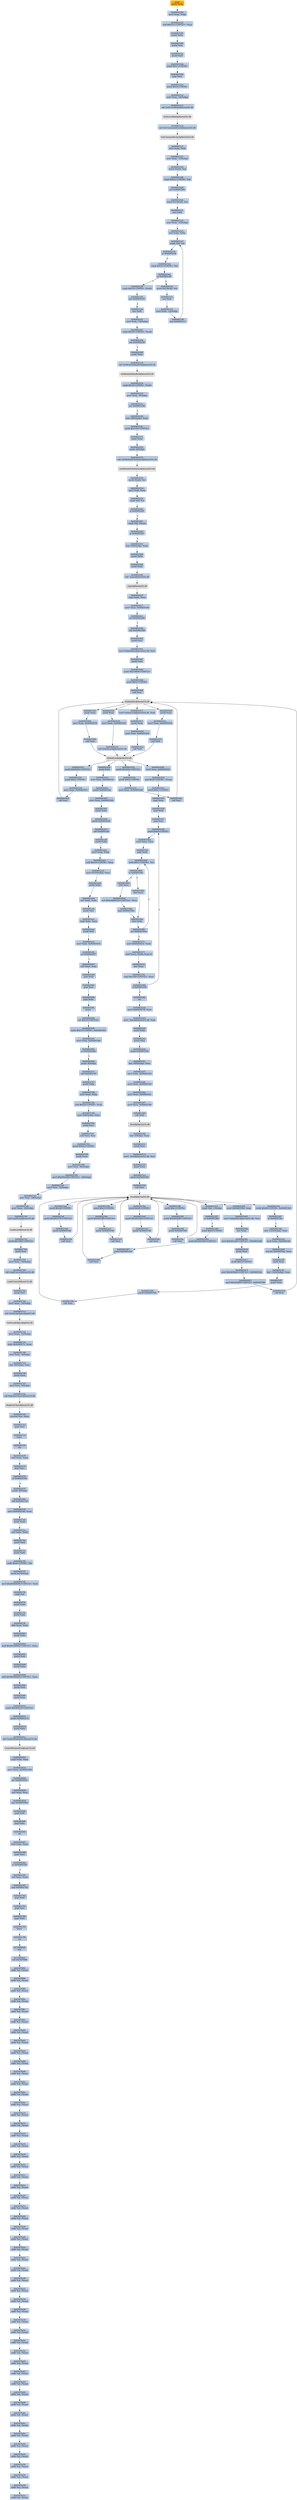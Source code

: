 digraph G {
node[shape=rectangle,style=filled,fillcolor=lightsteelblue,color=lightsteelblue]
bgcolor="transparent"
a0x004021afpushl_ebp[label="start\npushl %ebp",fillcolor="orange",color="lightgrey"];
a0x004021b0movl_esp_ebp[label="0x004021b0\nmovl %esp, %ebp"];
a0x004021b2subl_0x52cUINT32_esp[label="0x004021b2\nsubl $0x52c<UINT32>, %esp"];
a0x004021b8pushl_ebx[label="0x004021b8\npushl %ebx"];
a0x004021b9pushl_esi[label="0x004021b9\npushl %esi"];
a0x004021bapushl_edi[label="0x004021ba\npushl %edi"];
a0x004021bbpushl_0x1UINT8[label="0x004021bb\npushl $0x1<UINT8>"];
a0x004021bdpopl_esi[label="0x004021bd\npopl %esi"];
a0x004021bepushl_0x4UINT8[label="0x004021be\npushl $0x4<UINT8>"];
a0x004021c0movl_esi__24ebp_[label="0x004021c0\nmovl %esi, -24(%ebp)"];
a0x004021c3call_SetErrorMode_kernel32_dll[label="0x004021c3\ncall SetErrorMode@kernel32.dll"];
SetErrorMode_kernel32_dll[label="SetErrorMode@kernel32.dll",fillcolor="lightgrey",color="lightgrey"];
a0x004021c9call_GetCommandLineA_kernel32_dll[label="0x004021c9\ncall GetCommandLineA@kernel32.dll"];
GetCommandLineA_kernel32_dll[label="GetCommandLineA@kernel32.dll",fillcolor="lightgrey",color="lightgrey"];
a0x004021cfmovl_eax_edi[label="0x004021cf\nmovl %eax, %edi"];
a0x004021d1movl_edi__12ebp_[label="0x004021d1\nmovl %edi, -12(%ebp)"];
a0x004021d4movb_edi__al[label="0x004021d4\nmovb (%edi), %al"];
a0x004021d6cmpb_0x22UINT8_al[label="0x004021d6\ncmpb $0x22<UINT8>, %al"];
a0x004021d8jne_0x0040226e[label="0x004021d8\njne 0x0040226e"];
a0x004021demovb_0x1edi__al[label="0x004021de\nmovb 0x1(%edi), %al"];
a0x004021e1incl_edi[label="0x004021e1\nincl %edi"];
a0x004021e2movl_edi__12ebp_[label="0x004021e2\nmovl %edi, -12(%ebp)"];
a0x004021e5xorl_ebx_ebx[label="0x004021e5\nxorl %ebx, %ebx"];
a0x004021e7cmpb_bl_al[label="0x004021e7\ncmpb %bl, %al"];
a0x004021e9je_0x004021f8[label="0x004021e9\nje 0x004021f8"];
a0x004021ebcmpb_0x22UINT8_al[label="0x004021eb\ncmpb $0x22<UINT8>, %al"];
a0x004021edje_0x004021f8[label="0x004021ed\nje 0x004021f8"];
a0x004021efmovb_0x1edi__al[label="0x004021ef\nmovb 0x1(%edi), %al"];
a0x004021f2incl_edi[label="0x004021f2\nincl %edi"];
a0x004021f3movl_edi__12ebp_[label="0x004021f3\nmovl %edi, -12(%ebp)"];
a0x004021f6jmp_0x004021e7[label="0x004021f6\njmp 0x004021e7"];
a0x004021f8cmpb_0x22UINT8_edi_[label="0x004021f8\ncmpb $0x22<UINT8>, (%edi)"];
a0x004021fbjne_0x00402201[label="0x004021fb\njne 0x00402201"];
a0x004021fdincl_edi[label="0x004021fd\nincl %edi"];
a0x004021femovl_edi__12ebp_[label="0x004021fe\nmovl %edi, -12(%ebp)"];
a0x00402201cmpb_0x20UINT8_edi_[label="0x00402201\ncmpb $0x20<UINT8>, (%edi)"];
a0x00402204jne_0x0040220f[label="0x00402204\njne 0x0040220f"];
a0x0040220fpushl_ebx[label="0x0040220f\npushl %ebx"];
a0x00402210call_GetModuleHandleA_kernel32_dll[label="0x00402210\ncall GetModuleHandleA@kernel32.dll"];
GetModuleHandleA_kernel32_dll[label="GetModuleHandleA@kernel32.dll",fillcolor="lightgrey",color="lightgrey"];
a0x00402216cmpb_0x2fUINT8_edi_[label="0x00402216\ncmpb $0x2f<UINT8>, (%edi)"];
a0x00402219movl_eax__8ebp_[label="0x00402219\nmovl %eax, -8(%ebp)"];
a0x0040221cjne_0x00402246[label="0x0040221c\njne 0x00402246"];
a0x00402246leal__940ebp__eax[label="0x00402246\nleal -940(%ebp), %eax"];
a0x0040224cpushl_0x100UINT32[label="0x0040224c\npushl $0x100<UINT32>"];
a0x00402251pushl_eax[label="0x00402251\npushl %eax"];
a0x00402252pushl__8ebp_[label="0x00402252\npushl -8(%ebp)"];
a0x00402255call_GetModuleFileNameA_kernel32_dll[label="0x00402255\ncall GetModuleFileNameA@kernel32.dll"];
GetModuleFileNameA_kernel32_dll[label="GetModuleFileNameA@kernel32.dll",fillcolor="lightgrey",color="lightgrey"];
a0x0040225bmovb_edi__cl[label="0x0040225b\nmovb (%edi), %cl"];
a0x0040225dmovl_edi_eax[label="0x0040225d\nmovl %edi, %eax"];
a0x0040225fcmpb_bl_cl[label="0x0040225f\ncmpb %bl, %cl"];
a0x00402261je_0x00402281[label="0x00402261\nje 0x00402281"];
a0x00402281cmpb_bl_eax_[label="0x00402281\ncmpb %bl, (%eax)"];
a0x00402283je_0x004022b7[label="0x00402283\nje 0x004022b7"];
a0x004022b7leal__940ebp__eax[label="0x004022b7\nleal -940(%ebp), %eax"];
a0x004022bdpushl_ebx[label="0x004022bd\npushl %ebx"];
a0x004022bepushl_eax[label="0x004022be\npushl %eax"];
a0x004022bfcall__lopen_kernel32_dll[label="0x004022bf\ncall _lopen@kernel32.dll"];
a_lopen_kernel32_dll[label="_lopen@kernel32.dll",fillcolor="lightgrey",color="lightgrey"];
a0x004022c5cmpl_ebx_eax[label="0x004022c5\ncmpl %ebx, %eax"];
a0x004022c7movl_eax_0x00405340[label="0x004022c7\nmovl %eax, 0x00405340"];
a0x004022ccjnl_0x004022d9[label="0x004022cc\njnl 0x004022d9"];
a0x004022d9call_0x00401000[label="0x004022d9\ncall 0x00401000"];
a0x00401000pushl_esi[label="0x00401000\npushl %esi"];
a0x00401001movl_GlobalAlloc_kernel32_dll_esi[label="0x00401001\nmovl GlobalAlloc@kernel32.dll, %esi"];
a0x00401007pushl_edi[label="0x00401007\npushl %edi"];
a0x00401008pushl_0x10000UINT32[label="0x00401008\npushl $0x10000<UINT32>"];
a0x0040100dpushl_0x2UINT8[label="0x0040100d\npushl $0x2<UINT8>"];
a0x0040100fcall_esi[label="0x0040100f\ncall %esi"];
GlobalAlloc_kernel32_dll[label="GlobalAlloc@kernel32.dll",fillcolor="lightgrey",color="lightgrey"];
a0x00401011movl_GlobalLock_kernel32_dll_edi[label="0x00401011\nmovl GlobalLock@kernel32.dll, %edi"];
a0x00401017pushl_eax[label="0x00401017\npushl %eax"];
a0x00401018movl_eax_0x00405420[label="0x00401018\nmovl %eax, 0x00405420"];
a0x0040101dcall_edi[label="0x0040101d\ncall %edi"];
GlobalLock_kernel32_dll[label="GlobalLock@kernel32.dll",fillcolor="lightgrey",color="lightgrey"];
a0x0040101fpushl_0x8040UINT32[label="0x0040101f\npushl $0x8040<UINT32>"];
a0x00401024pushl_0x2UINT8[label="0x00401024\npushl $0x2<UINT8>"];
a0x00401026movl_eax_0x0040541c[label="0x00401026\nmovl %eax, 0x0040541c"];
a0x0040102bcall_esi[label="0x0040102b\ncall %esi"];
a0x0040102dpushl_eax[label="0x0040102d\npushl %eax"];
a0x0040102emovl_eax_0x00405458[label="0x0040102e\nmovl %eax, 0x00405458"];
a0x00401033call_edi[label="0x00401033\ncall %edi"];
a0x00401035pushl_0x400UINT32[label="0x00401035\npushl $0x400<UINT32>"];
a0x0040103apushl_0x2UINT8[label="0x0040103a\npushl $0x2<UINT8>"];
a0x0040103cmovl_eax_0x00405448[label="0x0040103c\nmovl %eax, 0x00405448"];
a0x00401041call_esi[label="0x00401041\ncall %esi"];
a0x00401043pushl_eax[label="0x00401043\npushl %eax"];
a0x00401044movl_eax_0x00405438[label="0x00401044\nmovl %eax, 0x00405438"];
a0x00401049call_edi[label="0x00401049\ncall %edi"];
a0x0040104bmovl_eax_0x00405424[label="0x0040104b\nmovl %eax, 0x00405424"];
a0x00401050andl_0x0UINT8_eax_[label="0x00401050\nandl $0x0<UINT8>, (%eax)"];
a0x00401053pushl_0x1UINT8[label="0x00401053\npushl $0x1<UINT8>"];
a0x00401055popl_eax[label="0x00401055\npopl %eax"];
a0x00401056popl_edi[label="0x00401056\npopl %edi"];
a0x00401057popl_esi[label="0x00401057\npopl %esi"];
a0x00401058pushl_0x8UINT8[label="0x00401058\npushl $0x8<UINT8>"];
a0x0040105amovl_eax_ecx[label="0x0040105a\nmovl %eax, %ecx"];
a0x0040105cpopl_edx[label="0x0040105c\npopl %edx"];
a0x0040105dtestb_0x1UINT8_cl[label="0x0040105d\ntestb $0x1<UINT8>, %cl"];
a0x00401060je_0x0040106c[label="0x00401060\nje 0x0040106c"];
a0x00401062shrl_ecx[label="0x00401062\nshrl %ecx"];
a0x00401064xorl_0xedb88320UINT32_ecx[label="0x00401064\nxorl $0xedb88320<UINT32>, %ecx"];
a0x0040106ajmp_0x0040106e[label="0x0040106a\njmp 0x0040106e"];
a0x0040106edecl_edx[label="0x0040106e\ndecl %edx"];
a0x0040106fjne_0x0040105d[label="0x0040106f\njne 0x0040105d"];
a0x0040106cshrl_ecx[label="0x0040106c\nshrl %ecx"];
a0x00401071movl_0x00405424_edx[label="0x00401071\nmovl 0x00405424, %edx"];
a0x00401077movl_ecx_edxeax4_[label="0x00401077\nmovl %ecx, (%edx,%eax,4)"];
a0x0040107aincl_eax[label="0x0040107a\nincl %eax"];
a0x0040107bcmpl_0x100UINT32_eax[label="0x0040107b\ncmpl $0x100<UINT32>, %eax"];
a0x00401080jl_0x00401058[label="0x00401080\njl 0x00401058"];
a0x00401082ret[label="0x00401082\nret"];
a0x004022demovl_0x00405178_eax[label="0x004022de\nmovl 0x00405178, %eax"];
a0x004022e3movl__llseek_kernel32_dll_edi[label="0x004022e3\nmovl _llseek@kernel32.dll, %edi"];
a0x004022e9pushl_ebx[label="0x004022e9\npushl %ebx"];
a0x004022eapushl_eax[label="0x004022ea\npushl %eax"];
a0x004022ebpushl_0x00405340[label="0x004022eb\npushl 0x00405340"];
a0x004022f1leal__940ebp__ecx[label="0x004022f1\nleal -940(%ebp), %ecx"];
a0x004022f7movl_ebx_0x00405324[label="0x004022f7\nmovl %ebx, 0x00405324"];
a0x004022fdmovl_eax_0x00405334[label="0x004022fd\nmovl %eax, 0x00405334"];
a0x00402302movl_eax_0x0040532c[label="0x00402302\nmovl %eax, 0x0040532c"];
a0x00402307movl_ecx_0x004053d4[label="0x00402307\nmovl %ecx, 0x004053d4"];
a0x0040230dcall_edi[label="0x0040230d\ncall %edi"];
a_llseek_kernel32_dll[label="_llseek@kernel32.dll",fillcolor="lightgrey",color="lightgrey"];
a0x0040230fleal__1ebp__eax[label="0x0040230f\nleal -1(%ebp), %eax"];
a0x00402312pushl_esi[label="0x00402312\npushl %esi"];
a0x00402313movl__lread_kernel32_dll_esi[label="0x00402313\nmovl _lread@kernel32.dll, %esi"];
a0x00402319pushl_eax[label="0x00402319\npushl %eax"];
a0x0040231apushl_0x00405340[label="0x0040231a\npushl 0x00405340"];
a0x00402320call_esi[label="0x00402320\ncall %esi"];
a_lread_kernel32_dll[label="_lread@kernel32.dll",fillcolor="lightgrey",color="lightgrey"];
a0x00402322cmpb_bl__1ebp_[label="0x00402322\ncmpb %bl, -1(%ebp)"];
a0x00402325je_0x00402380[label="0x00402325\nje 0x00402380"];
a0x00402380pushl_0x4UINT8[label="0x00402380\npushl $0x4<UINT8>"];
a0x00402382pushl_0x405360UINT32[label="0x00402382\npushl $0x405360<UINT32>"];
a0x00402387pushl_0x00405340[label="0x00402387\npushl 0x00405340"];
a0x0040238dcall_esi[label="0x0040238d\ncall %esi"];
a0x0040238fpushl_0xcUINT8[label="0x0040238f\npushl $0xc<UINT8>"];
a0x00402391pushl_0x405400UINT32[label="0x00402391\npushl $0x405400<UINT32>"];
a0x00402396pushl_0x00405340[label="0x00402396\npushl 0x00405340"];
a0x0040239ccall_esi[label="0x0040239c\ncall %esi"];
a0x0040239epushl_0x8UINT8[label="0x0040239e\npushl $0x8<UINT8>"];
a0x004023a0pushl_0x4053b4UINT32[label="0x004023a0\npushl $0x4053b4<UINT32>"];
a0x004023a5pushl_0x00405340[label="0x004023a5\npushl 0x00405340"];
a0x004023abcall_esi[label="0x004023ab\ncall %esi"];
a0x004023adpushl_0x40UINT8[label="0x004023ad\npushl $0x40<UINT8>"];
a0x004023afpushl_0x405374UINT32[label="0x004023af\npushl $0x405374<UINT32>"];
a0x004023b4pushl_0x00405340[label="0x004023b4\npushl 0x00405340"];
a0x004023bacall_esi[label="0x004023ba\ncall %esi"];
a0x004023bcpushl_0x3UINT8[label="0x004023bc\npushl $0x3<UINT8>"];
a0x004023bepushl_0x4053f8UINT32[label="0x004023be\npushl $0x4053f8<UINT32>"];
a0x004023c3pushl_0x00405340[label="0x004023c3\npushl 0x00405340"];
a0x004023c9call_esi[label="0x004023c9\ncall %esi"];
a0x004023cbtestb_0x40UINT8_0x00405363[label="0x004023cb\ntestb $0x40<UINT8>, 0x00405363"];
a0x004023d2je_0x004023de[label="0x004023d2\nje 0x004023de"];
a0x004023deleal__1324ebp__eax[label="0x004023de\nleal -1324(%ebp), %eax"];
a0x004023e4movl_eax_0x004053f4[label="0x004023e4\nmovl %eax, 0x004053f4"];
a0x004023e9movzbl_0x004053fa_eax[label="0x004023e9\nmovzbl 0x004053fa, %eax"];
a0x004023f0pushl_eax[label="0x004023f0\npushl %eax"];
a0x004023f1leal__1324ebp__eax[label="0x004023f1\nleal -1324(%ebp), %eax"];
a0x004023f7pushl_eax[label="0x004023f7\npushl %eax"];
a0x004023f8pushl_0x00405340[label="0x004023f8\npushl 0x00405340"];
a0x004023fecall_esi[label="0x004023fe\ncall %esi"];
a0x00402400movl_0x004053b0_eax[label="0x00402400\nmovl 0x004053b0, %eax"];
a0x00402405movl_GlobalAlloc_kernel32_dll_esi[label="0x00402405\nmovl GlobalAlloc@kernel32.dll, %esi"];
a0x0040240bincl_eax[label="0x0040240b\nincl %eax"];
a0x0040240cmovl_0x401edfUINT32_0x004053d8[label="0x0040240c\nmovl $0x401edf<UINT32>, 0x004053d8"];
a0x00402416pushl_eax[label="0x00402416\npushl %eax"];
a0x00402417pushl_0x2UINT8[label="0x00402417\npushl $0x2<UINT8>"];
a0x00402419movl_0x4020a0UINT32_0x004053dc[label="0x00402419\nmovl $0x4020a0<UINT32>, 0x004053dc"];
a0x00402423movl_0x402f9fUINT32_0x004053f0[label="0x00402423\nmovl $0x402f9f<UINT32>, 0x004053f0"];
a0x0040242dcall_esi[label="0x0040242d\ncall %esi"];
a0x0040242fpushl_eax[label="0x0040242f\npushl %eax"];
a0x00402430movl_eax_0x004053c8[label="0x00402430\nmovl %eax, 0x004053c8"];
a0x00402435call_GlobalLock_kernel32_dll[label="0x00402435\ncall GlobalLock@kernel32.dll"];
a0x0040243bpushl_ebx[label="0x0040243b\npushl %ebx"];
a0x0040243cmovl_eax_0x004053cc[label="0x0040243c\nmovl %eax, 0x004053cc"];
a0x00402441pushl_0x004053ac[label="0x00402441\npushl 0x004053ac"];
a0x00402447movl_eax_0x004053d0[label="0x00402447\nmovl %eax, 0x004053d0"];
a0x0040244cpushl_ebx[label="0x0040244c\npushl %ebx"];
a0x0040244dpushl_0x00405340[label="0x0040244d\npushl 0x00405340"];
a0x00402453call_0x00401edf[label="0x00402453\ncall 0x00401edf"];
a0x00401edfpushl_ebp[label="0x00401edf\npushl %ebp"];
a0x00401ee0movl_esp_ebp[label="0x00401ee0\nmovl %esp, %ebp"];
a0x00401ee2subl_0x10UINT8_esp[label="0x00401ee2\nsubl $0x10<UINT8>, %esp"];
a0x00401ee5movl_0x10ebp__eax[label="0x00401ee5\nmovl 0x10(%ebp), %eax"];
a0x00401ee8pushl_ebx[label="0x00401ee8\npushl %ebx"];
a0x00401ee9xorl_ebx_ebx[label="0x00401ee9\nxorl %ebx, %ebx"];
a0x00401eebpushl_esi[label="0x00401eeb\npushl %esi"];
a0x00401eeccmpl_ebx_eax[label="0x00401eec\ncmpl %ebx, %eax"];
a0x00401eeepushl_edi[label="0x00401eee\npushl %edi"];
a0x00401eefmovl_eax_0x00405454[label="0x00401eef\nmovl %eax, 0x00405454"];
a0x00401ef4je_0x00402097[label="0x00401ef4\nje 0x00402097"];
a0x00402097xorl_eax_eax[label="0x00402097\nxorl %eax, %eax"];
a0x00402099popl_edi[label="0x00402099\npopl %edi"];
a0x0040209apopl_esi[label="0x0040209a\npopl %esi"];
a0x0040209bpopl_ebx[label="0x0040209b\npopl %ebx"];
a0x0040209cleave_[label="0x0040209c\nleave "];
a0x0040209dret_0x10UINT16[label="0x0040209d\nret $0x10<UINT16>"];
a0x00402458testb_0x10UINT8_0x00405361[label="0x00402458\ntestb $0x10<UINT8>, 0x00405361"];
a0x0040245fmovl_ebx_0x004053d0[label="0x0040245f\nmovl %ebx, 0x004053d0"];
a0x00402465je_0x0040246e[label="0x00402465\nje 0x0040246e"];
a0x0040246epushl__8ebp_[label="0x0040246e\npushl -8(%ebp)"];
a0x00402471call_0x00402787[label="0x00402471\ncall 0x00402787"];
a0x00402787pushl_ebp[label="0x00402787\npushl %ebp"];
a0x00402788movl_esp_ebp[label="0x00402788\nmovl %esp, %ebp"];
a0x0040278asubl_0x28UINT8_esp[label="0x0040278a\nsubl $0x28<UINT8>, %esp"];
a0x0040278dmovl_0x8ebp__eax[label="0x0040278d\nmovl 0x8(%ebp), %eax"];
a0x00402790pushl_esi[label="0x00402790\npushl %esi"];
a0x00402791xorl_esi_esi[label="0x00402791\nxorl %esi, %esi"];
a0x00402793pushl_0x6cUINT8[label="0x00402793\npushl $0x6c<UINT8>"];
a0x00402795pushl_eax[label="0x00402795\npushl %eax"];
a0x00402796movl_esi__40ebp_[label="0x00402796\nmovl %esi, -40(%ebp)"];
a0x00402799movl_0x402a09UINT32__36ebp_[label="0x00402799\nmovl $0x402a09<UINT32>, -36(%ebp)"];
a0x004027a0movl_esi__32ebp_[label="0x004027a0\nmovl %esi, -32(%ebp)"];
a0x004027a3movl_esi__28ebp_[label="0x004027a3\nmovl %esi, -28(%ebp)"];
a0x004027a6movl_eax__24ebp_[label="0x004027a6\nmovl %eax, -24(%ebp)"];
a0x004027a9call_LoadIconA_user32_dll[label="0x004027a9\ncall LoadIconA@user32.dll"];
LoadIconA_user32_dll[label="LoadIconA@user32.dll",fillcolor="lightgrey",color="lightgrey"];
a0x004027afpushl_0x7f00UINT32[label="0x004027af\npushl $0x7f00<UINT32>"];
a0x004027b4pushl_esi[label="0x004027b4\npushl %esi"];
a0x004027b5movl_eax__20ebp_[label="0x004027b5\nmovl %eax, -20(%ebp)"];
a0x004027b8call_LoadCursorA_user32_dll[label="0x004027b8\ncall LoadCursorA@user32.dll"];
LoadCursorA_user32_dll[label="LoadCursorA@user32.dll",fillcolor="lightgrey",color="lightgrey"];
a0x004027bepushl_esi[label="0x004027be\npushl %esi"];
a0x004027bfmovl_eax__16ebp_[label="0x004027bf\nmovl %eax, -16(%ebp)"];
a0x004027c2call_GetStockObject_gdi32_dll[label="0x004027c2\ncall GetStockObject@gdi32.dll"];
GetStockObject_gdi32_dll[label="GetStockObject@gdi32.dll",fillcolor="lightgrey",color="lightgrey"];
a0x004027c8movl_eax__12ebp_[label="0x004027c8\nmovl %eax, -12(%ebp)"];
a0x004027cbmovl_0x0040517c_eax[label="0x004027cb\nmovl 0x0040517c, %eax"];
a0x004027d0movl_eax__4ebp_[label="0x004027d0\nmovl %eax, -4(%ebp)"];
a0x004027d3leal__40ebp__eax[label="0x004027d3\nleal -40(%ebp), %eax"];
a0x004027d6pushl_eax[label="0x004027d6\npushl %eax"];
a0x004027d7movl_esi__8ebp_[label="0x004027d7\nmovl %esi, -8(%ebp)"];
a0x004027dacall_RegisterClassA_user32_dll[label="0x004027da\ncall RegisterClassA@user32.dll"];
RegisterClassA_user32_dll[label="RegisterClassA@user32.dll",fillcolor="lightgrey",color="lightgrey"];
a0x004027e0movzwl_ax_eax[label="0x004027e0\nmovzwl %ax, %eax"];
a0x004027e3popl_esi[label="0x004027e3\npopl %esi"];
a0x004027e4leave_[label="0x004027e4\nleave "];
a0x004027e5ret[label="0x004027e5\nret"];
a0x00402476testl_eax_eax[label="0x00402476\ntestl %eax, %eax"];
a0x00402478popl_ecx[label="0x00402478\npopl %ecx"];
a0x00402479je_0x00402595[label="0x00402479\nje 0x00402595"];
a0x0040247fpushl__8ebp_[label="0x0040247f\npushl -8(%ebp)"];
a0x00402482call_0x004027e6[label="0x00402482\ncall 0x004027e6"];
a0x004027e6movl_0x00405360_eax[label="0x004027e6\nmovl 0x00405360, %eax"];
a0x004027ebpushl_ebx[label="0x004027eb\npushl %ebx"];
a0x004027ecxorl_ebx_ebx[label="0x004027ec\nxorl %ebx, %ebx"];
a0x004027eepushl_edi[label="0x004027ee\npushl %edi"];
a0x004027efpushl_ebx[label="0x004027ef\npushl %ebx"];
a0x004027f0andb_0x8UINT8_al[label="0x004027f0\nandb $0x8<UINT8>, %al"];
a0x004027f2pushl_0x10esp_[label="0x004027f2\npushl 0x10(%esp)"];
a0x004027f6movl_0x80000000UINT32_edi[label="0x004027f6\nmovl $0x80000000<UINT32>, %edi"];
a0x004027fbnegb_al[label="0x004027fb\nnegb %al"];
a0x004027fdpushl_ebx[label="0x004027fd\npushl %ebx"];
a0x004027fepushl_ebx[label="0x004027fe\npushl %ebx"];
a0x004027ffsbbl_eax_eax[label="0x004027ff\nsbbl %eax, %eax"];
a0x00402801pushl_ebx[label="0x00402801\npushl %ebx"];
a0x00402802andl_0x80c90000UINT32_eax[label="0x00402802\nandl $0x80c90000<UINT32>, %eax"];
a0x00402807pushl_edi[label="0x00402807\npushl %edi"];
a0x00402808pushl_ebx[label="0x00402808\npushl %ebx"];
a0x00402809addl_0x80040000UINT32_eax[label="0x00402809\naddl $0x80040000<UINT32>, %eax"];
a0x0040280epushl_edi[label="0x0040280e\npushl %edi"];
a0x0040280fpushl_eax[label="0x0040280f\npushl %eax"];
a0x00402810pushl_0x4052c4UINT32[label="0x00402810\npushl $0x4052c4<UINT32>"];
a0x00402815pushl_0x0040517c[label="0x00402815\npushl 0x0040517c"];
a0x0040281bpushl_ebx[label="0x0040281b\npushl %ebx"];
a0x0040281ccall_CreateWindowExA_user32_dll[label="0x0040281c\ncall CreateWindowExA@user32.dll"];
CreateWindowExA_user32_dll[label="CreateWindowExA@user32.dll",fillcolor="lightgrey",color="lightgrey"];
a0x00402822cmpl_ebx_eax[label="0x00402822\ncmpl %ebx, %eax"];
a0x00402824movl_eax_0x00405300[label="0x00402824\nmovl %eax, 0x00405300"];
a0x00402829jne_0x00402832[label="0x00402829\njne 0x00402832"];
a0x0040282bxorl_eax_eax[label="0x0040282b\nxorl %eax, %eax"];
a0x0040282djmp_0x004029de[label="0x0040282d\njmp 0x004029de"];
a0x004029depopl_edi[label="0x004029de\npopl %edi"];
a0x004029dfpopl_ebx[label="0x004029df\npopl %ebx"];
a0x004029e0ret[label="0x004029e0\nret"];
a0x00402487testl_eax_eax[label="0x00402487\ntestl %eax, %eax"];
a0x00402489popl_ecx[label="0x00402489\npopl %ecx"];
a0x0040248aje_0x00402595[label="0x0040248a\nje 0x00402595"];
a0x00402595xorl_eax_eax[label="0x00402595\nxorl %eax, %eax"];
a0x00402597jmp_0x00402782[label="0x00402597\njmp 0x00402782"];
a0x00402782popl_edi[label="0x00402782\npopl %edi"];
a0x00402783popl_esi[label="0x00402783\npopl %esi"];
a0x00402784popl_ebx[label="0x00402784\npopl %ebx"];
a0x00402785leave_[label="0x00402785\nleave "];
a0x00402786ret[label="0x00402786\nret"];
a0x7c8000c0nop_[label="0x7c8000c0\nnop "];
a0x7c8000c1call_0x63d7f9f4[label="0x7c8000c1\ncall 0x63d7f9f4"];
a0x63d7f9f4addb_al_eax_[label="0x63d7f9f4\naddb %al, (%eax)"];
a0x63d7f9f6addb_al_eax_[label="0x63d7f9f6\naddb %al, (%eax)"];
a0x63d7f9f8addb_al_eax_[label="0x63d7f9f8\naddb %al, (%eax)"];
a0x63d7f9faaddb_al_eax_[label="0x63d7f9fa\naddb %al, (%eax)"];
a0x63d7f9fcaddb_al_eax_[label="0x63d7f9fc\naddb %al, (%eax)"];
a0x63d7f9feaddb_al_eax_[label="0x63d7f9fe\naddb %al, (%eax)"];
a0x63d7fa00addb_al_eax_[label="0x63d7fa00\naddb %al, (%eax)"];
a0x63d7fa02addb_al_eax_[label="0x63d7fa02\naddb %al, (%eax)"];
a0x63d7fa04addb_al_eax_[label="0x63d7fa04\naddb %al, (%eax)"];
a0x63d7fa06addb_al_eax_[label="0x63d7fa06\naddb %al, (%eax)"];
a0x63d7fa08addb_al_eax_[label="0x63d7fa08\naddb %al, (%eax)"];
a0x63d7fa0aaddb_al_eax_[label="0x63d7fa0a\naddb %al, (%eax)"];
a0x63d7fa0caddb_al_eax_[label="0x63d7fa0c\naddb %al, (%eax)"];
a0x63d7fa0eaddb_al_eax_[label="0x63d7fa0e\naddb %al, (%eax)"];
a0x63d7fa10addb_al_eax_[label="0x63d7fa10\naddb %al, (%eax)"];
a0x63d7fa12addb_al_eax_[label="0x63d7fa12\naddb %al, (%eax)"];
a0x63d7fa14addb_al_eax_[label="0x63d7fa14\naddb %al, (%eax)"];
a0x63d7fa16addb_al_eax_[label="0x63d7fa16\naddb %al, (%eax)"];
a0x63d7fa18addb_al_eax_[label="0x63d7fa18\naddb %al, (%eax)"];
a0x63d7fa1aaddb_al_eax_[label="0x63d7fa1a\naddb %al, (%eax)"];
a0x63d7fa1caddb_al_eax_[label="0x63d7fa1c\naddb %al, (%eax)"];
a0x63d7fa1eaddb_al_eax_[label="0x63d7fa1e\naddb %al, (%eax)"];
a0x63d7fa20addb_al_eax_[label="0x63d7fa20\naddb %al, (%eax)"];
a0x63d7fa22addb_al_eax_[label="0x63d7fa22\naddb %al, (%eax)"];
a0x63d7fa24addb_al_eax_[label="0x63d7fa24\naddb %al, (%eax)"];
a0x63d7fa26addb_al_eax_[label="0x63d7fa26\naddb %al, (%eax)"];
a0x63d7fa28addb_al_eax_[label="0x63d7fa28\naddb %al, (%eax)"];
a0x63d7fa2aaddb_al_eax_[label="0x63d7fa2a\naddb %al, (%eax)"];
a0x63d7fa2caddb_al_eax_[label="0x63d7fa2c\naddb %al, (%eax)"];
a0x63d7fa2eaddb_al_eax_[label="0x63d7fa2e\naddb %al, (%eax)"];
a0x63d7fa30addb_al_eax_[label="0x63d7fa30\naddb %al, (%eax)"];
a0x63d7fa32addb_al_eax_[label="0x63d7fa32\naddb %al, (%eax)"];
a0x63d7fa34addb_al_eax_[label="0x63d7fa34\naddb %al, (%eax)"];
a0x63d7fa36addb_al_eax_[label="0x63d7fa36\naddb %al, (%eax)"];
a0x63d7fa38addb_al_eax_[label="0x63d7fa38\naddb %al, (%eax)"];
a0x63d7fa3aaddb_al_eax_[label="0x63d7fa3a\naddb %al, (%eax)"];
a0x63d7fa3caddb_al_eax_[label="0x63d7fa3c\naddb %al, (%eax)"];
a0x63d7fa3eaddb_al_eax_[label="0x63d7fa3e\naddb %al, (%eax)"];
a0x63d7fa40addb_al_eax_[label="0x63d7fa40\naddb %al, (%eax)"];
a0x63d7fa42addb_al_eax_[label="0x63d7fa42\naddb %al, (%eax)"];
a0x63d7fa44addb_al_eax_[label="0x63d7fa44\naddb %al, (%eax)"];
a0x63d7fa46addb_al_eax_[label="0x63d7fa46\naddb %al, (%eax)"];
a0x63d7fa48addb_al_eax_[label="0x63d7fa48\naddb %al, (%eax)"];
a0x63d7fa4aaddb_al_eax_[label="0x63d7fa4a\naddb %al, (%eax)"];
a0x63d7fa4caddb_al_eax_[label="0x63d7fa4c\naddb %al, (%eax)"];
a0x63d7fa4eaddb_al_eax_[label="0x63d7fa4e\naddb %al, (%eax)"];
a0x63d7fa50addb_al_eax_[label="0x63d7fa50\naddb %al, (%eax)"];
a0x63d7fa52addb_al_eax_[label="0x63d7fa52\naddb %al, (%eax)"];
a0x63d7fa54addb_al_eax_[label="0x63d7fa54\naddb %al, (%eax)"];
a0x63d7fa56addb_al_eax_[label="0x63d7fa56\naddb %al, (%eax)"];
a0x63d7fa58addb_al_eax_[label="0x63d7fa58\naddb %al, (%eax)"];
a0x63d7fa5aaddb_al_eax_[label="0x63d7fa5a\naddb %al, (%eax)"];
a0x004021afpushl_ebp -> a0x004021b0movl_esp_ebp [color="#000000"];
a0x004021b0movl_esp_ebp -> a0x004021b2subl_0x52cUINT32_esp [color="#000000"];
a0x004021b2subl_0x52cUINT32_esp -> a0x004021b8pushl_ebx [color="#000000"];
a0x004021b8pushl_ebx -> a0x004021b9pushl_esi [color="#000000"];
a0x004021b9pushl_esi -> a0x004021bapushl_edi [color="#000000"];
a0x004021bapushl_edi -> a0x004021bbpushl_0x1UINT8 [color="#000000"];
a0x004021bbpushl_0x1UINT8 -> a0x004021bdpopl_esi [color="#000000"];
a0x004021bdpopl_esi -> a0x004021bepushl_0x4UINT8 [color="#000000"];
a0x004021bepushl_0x4UINT8 -> a0x004021c0movl_esi__24ebp_ [color="#000000"];
a0x004021c0movl_esi__24ebp_ -> a0x004021c3call_SetErrorMode_kernel32_dll [color="#000000"];
a0x004021c3call_SetErrorMode_kernel32_dll -> SetErrorMode_kernel32_dll [color="#000000"];
SetErrorMode_kernel32_dll -> a0x004021c9call_GetCommandLineA_kernel32_dll [color="#000000"];
a0x004021c9call_GetCommandLineA_kernel32_dll -> GetCommandLineA_kernel32_dll [color="#000000"];
GetCommandLineA_kernel32_dll -> a0x004021cfmovl_eax_edi [color="#000000"];
a0x004021cfmovl_eax_edi -> a0x004021d1movl_edi__12ebp_ [color="#000000"];
a0x004021d1movl_edi__12ebp_ -> a0x004021d4movb_edi__al [color="#000000"];
a0x004021d4movb_edi__al -> a0x004021d6cmpb_0x22UINT8_al [color="#000000"];
a0x004021d6cmpb_0x22UINT8_al -> a0x004021d8jne_0x0040226e [color="#000000"];
a0x004021d8jne_0x0040226e -> a0x004021demovb_0x1edi__al [color="#000000",label="F"];
a0x004021demovb_0x1edi__al -> a0x004021e1incl_edi [color="#000000"];
a0x004021e1incl_edi -> a0x004021e2movl_edi__12ebp_ [color="#000000"];
a0x004021e2movl_edi__12ebp_ -> a0x004021e5xorl_ebx_ebx [color="#000000"];
a0x004021e5xorl_ebx_ebx -> a0x004021e7cmpb_bl_al [color="#000000"];
a0x004021e7cmpb_bl_al -> a0x004021e9je_0x004021f8 [color="#000000"];
a0x004021e9je_0x004021f8 -> a0x004021ebcmpb_0x22UINT8_al [color="#000000",label="F"];
a0x004021ebcmpb_0x22UINT8_al -> a0x004021edje_0x004021f8 [color="#000000"];
a0x004021edje_0x004021f8 -> a0x004021efmovb_0x1edi__al [color="#000000",label="F"];
a0x004021efmovb_0x1edi__al -> a0x004021f2incl_edi [color="#000000"];
a0x004021f2incl_edi -> a0x004021f3movl_edi__12ebp_ [color="#000000"];
a0x004021f3movl_edi__12ebp_ -> a0x004021f6jmp_0x004021e7 [color="#000000"];
a0x004021f6jmp_0x004021e7 -> a0x004021e7cmpb_bl_al [color="#000000"];
a0x004021edje_0x004021f8 -> a0x004021f8cmpb_0x22UINT8_edi_ [color="#000000",label="T"];
a0x004021f8cmpb_0x22UINT8_edi_ -> a0x004021fbjne_0x00402201 [color="#000000"];
a0x004021fbjne_0x00402201 -> a0x004021fdincl_edi [color="#000000",label="F"];
a0x004021fdincl_edi -> a0x004021femovl_edi__12ebp_ [color="#000000"];
a0x004021femovl_edi__12ebp_ -> a0x00402201cmpb_0x20UINT8_edi_ [color="#000000"];
a0x00402201cmpb_0x20UINT8_edi_ -> a0x00402204jne_0x0040220f [color="#000000"];
a0x00402204jne_0x0040220f -> a0x0040220fpushl_ebx [color="#000000",label="T"];
a0x0040220fpushl_ebx -> a0x00402210call_GetModuleHandleA_kernel32_dll [color="#000000"];
a0x00402210call_GetModuleHandleA_kernel32_dll -> GetModuleHandleA_kernel32_dll [color="#000000"];
GetModuleHandleA_kernel32_dll -> a0x00402216cmpb_0x2fUINT8_edi_ [color="#000000"];
a0x00402216cmpb_0x2fUINT8_edi_ -> a0x00402219movl_eax__8ebp_ [color="#000000"];
a0x00402219movl_eax__8ebp_ -> a0x0040221cjne_0x00402246 [color="#000000"];
a0x0040221cjne_0x00402246 -> a0x00402246leal__940ebp__eax [color="#000000",label="T"];
a0x00402246leal__940ebp__eax -> a0x0040224cpushl_0x100UINT32 [color="#000000"];
a0x0040224cpushl_0x100UINT32 -> a0x00402251pushl_eax [color="#000000"];
a0x00402251pushl_eax -> a0x00402252pushl__8ebp_ [color="#000000"];
a0x00402252pushl__8ebp_ -> a0x00402255call_GetModuleFileNameA_kernel32_dll [color="#000000"];
a0x00402255call_GetModuleFileNameA_kernel32_dll -> GetModuleFileNameA_kernel32_dll [color="#000000"];
GetModuleFileNameA_kernel32_dll -> a0x0040225bmovb_edi__cl [color="#000000"];
a0x0040225bmovb_edi__cl -> a0x0040225dmovl_edi_eax [color="#000000"];
a0x0040225dmovl_edi_eax -> a0x0040225fcmpb_bl_cl [color="#000000"];
a0x0040225fcmpb_bl_cl -> a0x00402261je_0x00402281 [color="#000000"];
a0x00402261je_0x00402281 -> a0x00402281cmpb_bl_eax_ [color="#000000",label="T"];
a0x00402281cmpb_bl_eax_ -> a0x00402283je_0x004022b7 [color="#000000"];
a0x00402283je_0x004022b7 -> a0x004022b7leal__940ebp__eax [color="#000000",label="T"];
a0x004022b7leal__940ebp__eax -> a0x004022bdpushl_ebx [color="#000000"];
a0x004022bdpushl_ebx -> a0x004022bepushl_eax [color="#000000"];
a0x004022bepushl_eax -> a0x004022bfcall__lopen_kernel32_dll [color="#000000"];
a0x004022bfcall__lopen_kernel32_dll -> a_lopen_kernel32_dll [color="#000000"];
a_lopen_kernel32_dll -> a0x004022c5cmpl_ebx_eax [color="#000000"];
a0x004022c5cmpl_ebx_eax -> a0x004022c7movl_eax_0x00405340 [color="#000000"];
a0x004022c7movl_eax_0x00405340 -> a0x004022ccjnl_0x004022d9 [color="#000000"];
a0x004022ccjnl_0x004022d9 -> a0x004022d9call_0x00401000 [color="#000000",label="T"];
a0x004022d9call_0x00401000 -> a0x00401000pushl_esi [color="#000000"];
a0x00401000pushl_esi -> a0x00401001movl_GlobalAlloc_kernel32_dll_esi [color="#000000"];
a0x00401001movl_GlobalAlloc_kernel32_dll_esi -> a0x00401007pushl_edi [color="#000000"];
a0x00401007pushl_edi -> a0x00401008pushl_0x10000UINT32 [color="#000000"];
a0x00401008pushl_0x10000UINT32 -> a0x0040100dpushl_0x2UINT8 [color="#000000"];
a0x0040100dpushl_0x2UINT8 -> a0x0040100fcall_esi [color="#000000"];
a0x0040100fcall_esi -> GlobalAlloc_kernel32_dll [color="#000000"];
GlobalAlloc_kernel32_dll -> a0x00401011movl_GlobalLock_kernel32_dll_edi [color="#000000"];
a0x00401011movl_GlobalLock_kernel32_dll_edi -> a0x00401017pushl_eax [color="#000000"];
a0x00401017pushl_eax -> a0x00401018movl_eax_0x00405420 [color="#000000"];
a0x00401018movl_eax_0x00405420 -> a0x0040101dcall_edi [color="#000000"];
a0x0040101dcall_edi -> GlobalLock_kernel32_dll [color="#000000"];
GlobalLock_kernel32_dll -> a0x0040101fpushl_0x8040UINT32 [color="#000000"];
a0x0040101fpushl_0x8040UINT32 -> a0x00401024pushl_0x2UINT8 [color="#000000"];
a0x00401024pushl_0x2UINT8 -> a0x00401026movl_eax_0x0040541c [color="#000000"];
a0x00401026movl_eax_0x0040541c -> a0x0040102bcall_esi [color="#000000"];
a0x0040102bcall_esi -> GlobalAlloc_kernel32_dll [color="#000000"];
GlobalAlloc_kernel32_dll -> a0x0040102dpushl_eax [color="#000000"];
a0x0040102dpushl_eax -> a0x0040102emovl_eax_0x00405458 [color="#000000"];
a0x0040102emovl_eax_0x00405458 -> a0x00401033call_edi [color="#000000"];
a0x00401033call_edi -> GlobalLock_kernel32_dll [color="#000000"];
GlobalLock_kernel32_dll -> a0x00401035pushl_0x400UINT32 [color="#000000"];
a0x00401035pushl_0x400UINT32 -> a0x0040103apushl_0x2UINT8 [color="#000000"];
a0x0040103apushl_0x2UINT8 -> a0x0040103cmovl_eax_0x00405448 [color="#000000"];
a0x0040103cmovl_eax_0x00405448 -> a0x00401041call_esi [color="#000000"];
a0x00401041call_esi -> GlobalAlloc_kernel32_dll [color="#000000"];
GlobalAlloc_kernel32_dll -> a0x00401043pushl_eax [color="#000000"];
a0x00401043pushl_eax -> a0x00401044movl_eax_0x00405438 [color="#000000"];
a0x00401044movl_eax_0x00405438 -> a0x00401049call_edi [color="#000000"];
a0x00401049call_edi -> GlobalLock_kernel32_dll [color="#000000"];
GlobalLock_kernel32_dll -> a0x0040104bmovl_eax_0x00405424 [color="#000000"];
a0x0040104bmovl_eax_0x00405424 -> a0x00401050andl_0x0UINT8_eax_ [color="#000000"];
a0x00401050andl_0x0UINT8_eax_ -> a0x00401053pushl_0x1UINT8 [color="#000000"];
a0x00401053pushl_0x1UINT8 -> a0x00401055popl_eax [color="#000000"];
a0x00401055popl_eax -> a0x00401056popl_edi [color="#000000"];
a0x00401056popl_edi -> a0x00401057popl_esi [color="#000000"];
a0x00401057popl_esi -> a0x00401058pushl_0x8UINT8 [color="#000000"];
a0x00401058pushl_0x8UINT8 -> a0x0040105amovl_eax_ecx [color="#000000"];
a0x0040105amovl_eax_ecx -> a0x0040105cpopl_edx [color="#000000"];
a0x0040105cpopl_edx -> a0x0040105dtestb_0x1UINT8_cl [color="#000000"];
a0x0040105dtestb_0x1UINT8_cl -> a0x00401060je_0x0040106c [color="#000000"];
a0x00401060je_0x0040106c -> a0x00401062shrl_ecx [color="#000000",label="F"];
a0x00401062shrl_ecx -> a0x00401064xorl_0xedb88320UINT32_ecx [color="#000000"];
a0x00401064xorl_0xedb88320UINT32_ecx -> a0x0040106ajmp_0x0040106e [color="#000000"];
a0x0040106ajmp_0x0040106e -> a0x0040106edecl_edx [color="#000000"];
a0x0040106edecl_edx -> a0x0040106fjne_0x0040105d [color="#000000"];
a0x0040106fjne_0x0040105d -> a0x0040105dtestb_0x1UINT8_cl [color="#000000",label="T"];
a0x00401060je_0x0040106c -> a0x0040106cshrl_ecx [color="#000000",label="T"];
a0x0040106cshrl_ecx -> a0x0040106edecl_edx [color="#000000"];
a0x0040106fjne_0x0040105d -> a0x00401071movl_0x00405424_edx [color="#000000",label="F"];
a0x00401071movl_0x00405424_edx -> a0x00401077movl_ecx_edxeax4_ [color="#000000"];
a0x00401077movl_ecx_edxeax4_ -> a0x0040107aincl_eax [color="#000000"];
a0x0040107aincl_eax -> a0x0040107bcmpl_0x100UINT32_eax [color="#000000"];
a0x0040107bcmpl_0x100UINT32_eax -> a0x00401080jl_0x00401058 [color="#000000"];
a0x00401080jl_0x00401058 -> a0x00401058pushl_0x8UINT8 [color="#000000",label="T"];
a0x00401080jl_0x00401058 -> a0x00401082ret [color="#000000",label="F"];
a0x00401082ret -> a0x004022demovl_0x00405178_eax [color="#000000"];
a0x004022demovl_0x00405178_eax -> a0x004022e3movl__llseek_kernel32_dll_edi [color="#000000"];
a0x004022e3movl__llseek_kernel32_dll_edi -> a0x004022e9pushl_ebx [color="#000000"];
a0x004022e9pushl_ebx -> a0x004022eapushl_eax [color="#000000"];
a0x004022eapushl_eax -> a0x004022ebpushl_0x00405340 [color="#000000"];
a0x004022ebpushl_0x00405340 -> a0x004022f1leal__940ebp__ecx [color="#000000"];
a0x004022f1leal__940ebp__ecx -> a0x004022f7movl_ebx_0x00405324 [color="#000000"];
a0x004022f7movl_ebx_0x00405324 -> a0x004022fdmovl_eax_0x00405334 [color="#000000"];
a0x004022fdmovl_eax_0x00405334 -> a0x00402302movl_eax_0x0040532c [color="#000000"];
a0x00402302movl_eax_0x0040532c -> a0x00402307movl_ecx_0x004053d4 [color="#000000"];
a0x00402307movl_ecx_0x004053d4 -> a0x0040230dcall_edi [color="#000000"];
a0x0040230dcall_edi -> a_llseek_kernel32_dll [color="#000000"];
a_llseek_kernel32_dll -> a0x0040230fleal__1ebp__eax [color="#000000"];
a0x0040230fleal__1ebp__eax -> a0x00402312pushl_esi [color="#000000"];
a0x00402312pushl_esi -> a0x00402313movl__lread_kernel32_dll_esi [color="#000000"];
a0x00402313movl__lread_kernel32_dll_esi -> a0x00402319pushl_eax [color="#000000"];
a0x00402319pushl_eax -> a0x0040231apushl_0x00405340 [color="#000000"];
a0x0040231apushl_0x00405340 -> a0x00402320call_esi [color="#000000"];
a0x00402320call_esi -> a_lread_kernel32_dll [color="#000000"];
a_lread_kernel32_dll -> a0x00402322cmpb_bl__1ebp_ [color="#000000"];
a0x00402322cmpb_bl__1ebp_ -> a0x00402325je_0x00402380 [color="#000000"];
a0x00402325je_0x00402380 -> a0x00402380pushl_0x4UINT8 [color="#000000",label="T"];
a0x00402380pushl_0x4UINT8 -> a0x00402382pushl_0x405360UINT32 [color="#000000"];
a0x00402382pushl_0x405360UINT32 -> a0x00402387pushl_0x00405340 [color="#000000"];
a0x00402387pushl_0x00405340 -> a0x0040238dcall_esi [color="#000000"];
a0x0040238dcall_esi -> a_lread_kernel32_dll [color="#000000"];
a_lread_kernel32_dll -> a0x0040238fpushl_0xcUINT8 [color="#000000"];
a0x0040238fpushl_0xcUINT8 -> a0x00402391pushl_0x405400UINT32 [color="#000000"];
a0x00402391pushl_0x405400UINT32 -> a0x00402396pushl_0x00405340 [color="#000000"];
a0x00402396pushl_0x00405340 -> a0x0040239ccall_esi [color="#000000"];
a0x0040239ccall_esi -> a_lread_kernel32_dll [color="#000000"];
a_lread_kernel32_dll -> a0x0040239epushl_0x8UINT8 [color="#000000"];
a0x0040239epushl_0x8UINT8 -> a0x004023a0pushl_0x4053b4UINT32 [color="#000000"];
a0x004023a0pushl_0x4053b4UINT32 -> a0x004023a5pushl_0x00405340 [color="#000000"];
a0x004023a5pushl_0x00405340 -> a0x004023abcall_esi [color="#000000"];
a0x004023abcall_esi -> a_lread_kernel32_dll [color="#000000"];
a_lread_kernel32_dll -> a0x004023adpushl_0x40UINT8 [color="#000000"];
a0x004023adpushl_0x40UINT8 -> a0x004023afpushl_0x405374UINT32 [color="#000000"];
a0x004023afpushl_0x405374UINT32 -> a0x004023b4pushl_0x00405340 [color="#000000"];
a0x004023b4pushl_0x00405340 -> a0x004023bacall_esi [color="#000000"];
a0x004023bacall_esi -> a_lread_kernel32_dll [color="#000000"];
a_lread_kernel32_dll -> a0x004023bcpushl_0x3UINT8 [color="#000000"];
a0x004023bcpushl_0x3UINT8 -> a0x004023bepushl_0x4053f8UINT32 [color="#000000"];
a0x004023bepushl_0x4053f8UINT32 -> a0x004023c3pushl_0x00405340 [color="#000000"];
a0x004023c3pushl_0x00405340 -> a0x004023c9call_esi [color="#000000"];
a0x004023c9call_esi -> a_lread_kernel32_dll [color="#000000"];
a_lread_kernel32_dll -> a0x004023cbtestb_0x40UINT8_0x00405363 [color="#000000"];
a0x004023cbtestb_0x40UINT8_0x00405363 -> a0x004023d2je_0x004023de [color="#000000"];
a0x004023d2je_0x004023de -> a0x004023deleal__1324ebp__eax [color="#000000",label="T"];
a0x004023deleal__1324ebp__eax -> a0x004023e4movl_eax_0x004053f4 [color="#000000"];
a0x004023e4movl_eax_0x004053f4 -> a0x004023e9movzbl_0x004053fa_eax [color="#000000"];
a0x004023e9movzbl_0x004053fa_eax -> a0x004023f0pushl_eax [color="#000000"];
a0x004023f0pushl_eax -> a0x004023f1leal__1324ebp__eax [color="#000000"];
a0x004023f1leal__1324ebp__eax -> a0x004023f7pushl_eax [color="#000000"];
a0x004023f7pushl_eax -> a0x004023f8pushl_0x00405340 [color="#000000"];
a0x004023f8pushl_0x00405340 -> a0x004023fecall_esi [color="#000000"];
a0x004023fecall_esi -> a_lread_kernel32_dll [color="#000000"];
a_lread_kernel32_dll -> a0x00402400movl_0x004053b0_eax [color="#000000"];
a0x00402400movl_0x004053b0_eax -> a0x00402405movl_GlobalAlloc_kernel32_dll_esi [color="#000000"];
a0x00402405movl_GlobalAlloc_kernel32_dll_esi -> a0x0040240bincl_eax [color="#000000"];
a0x0040240bincl_eax -> a0x0040240cmovl_0x401edfUINT32_0x004053d8 [color="#000000"];
a0x0040240cmovl_0x401edfUINT32_0x004053d8 -> a0x00402416pushl_eax [color="#000000"];
a0x00402416pushl_eax -> a0x00402417pushl_0x2UINT8 [color="#000000"];
a0x00402417pushl_0x2UINT8 -> a0x00402419movl_0x4020a0UINT32_0x004053dc [color="#000000"];
a0x00402419movl_0x4020a0UINT32_0x004053dc -> a0x00402423movl_0x402f9fUINT32_0x004053f0 [color="#000000"];
a0x00402423movl_0x402f9fUINT32_0x004053f0 -> a0x0040242dcall_esi [color="#000000"];
a0x0040242dcall_esi -> GlobalAlloc_kernel32_dll [color="#000000"];
GlobalAlloc_kernel32_dll -> a0x0040242fpushl_eax [color="#000000"];
a0x0040242fpushl_eax -> a0x00402430movl_eax_0x004053c8 [color="#000000"];
a0x00402430movl_eax_0x004053c8 -> a0x00402435call_GlobalLock_kernel32_dll [color="#000000"];
a0x00402435call_GlobalLock_kernel32_dll -> GlobalLock_kernel32_dll [color="#000000"];
GlobalLock_kernel32_dll -> a0x0040243bpushl_ebx [color="#000000"];
a0x0040243bpushl_ebx -> a0x0040243cmovl_eax_0x004053cc [color="#000000"];
a0x0040243cmovl_eax_0x004053cc -> a0x00402441pushl_0x004053ac [color="#000000"];
a0x00402441pushl_0x004053ac -> a0x00402447movl_eax_0x004053d0 [color="#000000"];
a0x00402447movl_eax_0x004053d0 -> a0x0040244cpushl_ebx [color="#000000"];
a0x0040244cpushl_ebx -> a0x0040244dpushl_0x00405340 [color="#000000"];
a0x0040244dpushl_0x00405340 -> a0x00402453call_0x00401edf [color="#000000"];
a0x00402453call_0x00401edf -> a0x00401edfpushl_ebp [color="#000000"];
a0x00401edfpushl_ebp -> a0x00401ee0movl_esp_ebp [color="#000000"];
a0x00401ee0movl_esp_ebp -> a0x00401ee2subl_0x10UINT8_esp [color="#000000"];
a0x00401ee2subl_0x10UINT8_esp -> a0x00401ee5movl_0x10ebp__eax [color="#000000"];
a0x00401ee5movl_0x10ebp__eax -> a0x00401ee8pushl_ebx [color="#000000"];
a0x00401ee8pushl_ebx -> a0x00401ee9xorl_ebx_ebx [color="#000000"];
a0x00401ee9xorl_ebx_ebx -> a0x00401eebpushl_esi [color="#000000"];
a0x00401eebpushl_esi -> a0x00401eeccmpl_ebx_eax [color="#000000"];
a0x00401eeccmpl_ebx_eax -> a0x00401eeepushl_edi [color="#000000"];
a0x00401eeepushl_edi -> a0x00401eefmovl_eax_0x00405454 [color="#000000"];
a0x00401eefmovl_eax_0x00405454 -> a0x00401ef4je_0x00402097 [color="#000000"];
a0x00401ef4je_0x00402097 -> a0x00402097xorl_eax_eax [color="#000000",label="T"];
a0x00402097xorl_eax_eax -> a0x00402099popl_edi [color="#000000"];
a0x00402099popl_edi -> a0x0040209apopl_esi [color="#000000"];
a0x0040209apopl_esi -> a0x0040209bpopl_ebx [color="#000000"];
a0x0040209bpopl_ebx -> a0x0040209cleave_ [color="#000000"];
a0x0040209cleave_ -> a0x0040209dret_0x10UINT16 [color="#000000"];
a0x0040209dret_0x10UINT16 -> a0x00402458testb_0x10UINT8_0x00405361 [color="#000000"];
a0x00402458testb_0x10UINT8_0x00405361 -> a0x0040245fmovl_ebx_0x004053d0 [color="#000000"];
a0x0040245fmovl_ebx_0x004053d0 -> a0x00402465je_0x0040246e [color="#000000"];
a0x00402465je_0x0040246e -> a0x0040246epushl__8ebp_ [color="#000000",label="T"];
a0x0040246epushl__8ebp_ -> a0x00402471call_0x00402787 [color="#000000"];
a0x00402471call_0x00402787 -> a0x00402787pushl_ebp [color="#000000"];
a0x00402787pushl_ebp -> a0x00402788movl_esp_ebp [color="#000000"];
a0x00402788movl_esp_ebp -> a0x0040278asubl_0x28UINT8_esp [color="#000000"];
a0x0040278asubl_0x28UINT8_esp -> a0x0040278dmovl_0x8ebp__eax [color="#000000"];
a0x0040278dmovl_0x8ebp__eax -> a0x00402790pushl_esi [color="#000000"];
a0x00402790pushl_esi -> a0x00402791xorl_esi_esi [color="#000000"];
a0x00402791xorl_esi_esi -> a0x00402793pushl_0x6cUINT8 [color="#000000"];
a0x00402793pushl_0x6cUINT8 -> a0x00402795pushl_eax [color="#000000"];
a0x00402795pushl_eax -> a0x00402796movl_esi__40ebp_ [color="#000000"];
a0x00402796movl_esi__40ebp_ -> a0x00402799movl_0x402a09UINT32__36ebp_ [color="#000000"];
a0x00402799movl_0x402a09UINT32__36ebp_ -> a0x004027a0movl_esi__32ebp_ [color="#000000"];
a0x004027a0movl_esi__32ebp_ -> a0x004027a3movl_esi__28ebp_ [color="#000000"];
a0x004027a3movl_esi__28ebp_ -> a0x004027a6movl_eax__24ebp_ [color="#000000"];
a0x004027a6movl_eax__24ebp_ -> a0x004027a9call_LoadIconA_user32_dll [color="#000000"];
a0x004027a9call_LoadIconA_user32_dll -> LoadIconA_user32_dll [color="#000000"];
LoadIconA_user32_dll -> a0x004027afpushl_0x7f00UINT32 [color="#000000"];
a0x004027afpushl_0x7f00UINT32 -> a0x004027b4pushl_esi [color="#000000"];
a0x004027b4pushl_esi -> a0x004027b5movl_eax__20ebp_ [color="#000000"];
a0x004027b5movl_eax__20ebp_ -> a0x004027b8call_LoadCursorA_user32_dll [color="#000000"];
a0x004027b8call_LoadCursorA_user32_dll -> LoadCursorA_user32_dll [color="#000000"];
LoadCursorA_user32_dll -> a0x004027bepushl_esi [color="#000000"];
a0x004027bepushl_esi -> a0x004027bfmovl_eax__16ebp_ [color="#000000"];
a0x004027bfmovl_eax__16ebp_ -> a0x004027c2call_GetStockObject_gdi32_dll [color="#000000"];
a0x004027c2call_GetStockObject_gdi32_dll -> GetStockObject_gdi32_dll [color="#000000"];
GetStockObject_gdi32_dll -> a0x004027c8movl_eax__12ebp_ [color="#000000"];
a0x004027c8movl_eax__12ebp_ -> a0x004027cbmovl_0x0040517c_eax [color="#000000"];
a0x004027cbmovl_0x0040517c_eax -> a0x004027d0movl_eax__4ebp_ [color="#000000"];
a0x004027d0movl_eax__4ebp_ -> a0x004027d3leal__40ebp__eax [color="#000000"];
a0x004027d3leal__40ebp__eax -> a0x004027d6pushl_eax [color="#000000"];
a0x004027d6pushl_eax -> a0x004027d7movl_esi__8ebp_ [color="#000000"];
a0x004027d7movl_esi__8ebp_ -> a0x004027dacall_RegisterClassA_user32_dll [color="#000000"];
a0x004027dacall_RegisterClassA_user32_dll -> RegisterClassA_user32_dll [color="#000000"];
RegisterClassA_user32_dll -> a0x004027e0movzwl_ax_eax [color="#000000"];
a0x004027e0movzwl_ax_eax -> a0x004027e3popl_esi [color="#000000"];
a0x004027e3popl_esi -> a0x004027e4leave_ [color="#000000"];
a0x004027e4leave_ -> a0x004027e5ret [color="#000000"];
a0x004027e5ret -> a0x00402476testl_eax_eax [color="#000000"];
a0x00402476testl_eax_eax -> a0x00402478popl_ecx [color="#000000"];
a0x00402478popl_ecx -> a0x00402479je_0x00402595 [color="#000000"];
a0x00402479je_0x00402595 -> a0x0040247fpushl__8ebp_ [color="#000000",label="F"];
a0x0040247fpushl__8ebp_ -> a0x00402482call_0x004027e6 [color="#000000"];
a0x00402482call_0x004027e6 -> a0x004027e6movl_0x00405360_eax [color="#000000"];
a0x004027e6movl_0x00405360_eax -> a0x004027ebpushl_ebx [color="#000000"];
a0x004027ebpushl_ebx -> a0x004027ecxorl_ebx_ebx [color="#000000"];
a0x004027ecxorl_ebx_ebx -> a0x004027eepushl_edi [color="#000000"];
a0x004027eepushl_edi -> a0x004027efpushl_ebx [color="#000000"];
a0x004027efpushl_ebx -> a0x004027f0andb_0x8UINT8_al [color="#000000"];
a0x004027f0andb_0x8UINT8_al -> a0x004027f2pushl_0x10esp_ [color="#000000"];
a0x004027f2pushl_0x10esp_ -> a0x004027f6movl_0x80000000UINT32_edi [color="#000000"];
a0x004027f6movl_0x80000000UINT32_edi -> a0x004027fbnegb_al [color="#000000"];
a0x004027fbnegb_al -> a0x004027fdpushl_ebx [color="#000000"];
a0x004027fdpushl_ebx -> a0x004027fepushl_ebx [color="#000000"];
a0x004027fepushl_ebx -> a0x004027ffsbbl_eax_eax [color="#000000"];
a0x004027ffsbbl_eax_eax -> a0x00402801pushl_ebx [color="#000000"];
a0x00402801pushl_ebx -> a0x00402802andl_0x80c90000UINT32_eax [color="#000000"];
a0x00402802andl_0x80c90000UINT32_eax -> a0x00402807pushl_edi [color="#000000"];
a0x00402807pushl_edi -> a0x00402808pushl_ebx [color="#000000"];
a0x00402808pushl_ebx -> a0x00402809addl_0x80040000UINT32_eax [color="#000000"];
a0x00402809addl_0x80040000UINT32_eax -> a0x0040280epushl_edi [color="#000000"];
a0x0040280epushl_edi -> a0x0040280fpushl_eax [color="#000000"];
a0x0040280fpushl_eax -> a0x00402810pushl_0x4052c4UINT32 [color="#000000"];
a0x00402810pushl_0x4052c4UINT32 -> a0x00402815pushl_0x0040517c [color="#000000"];
a0x00402815pushl_0x0040517c -> a0x0040281bpushl_ebx [color="#000000"];
a0x0040281bpushl_ebx -> a0x0040281ccall_CreateWindowExA_user32_dll [color="#000000"];
a0x0040281ccall_CreateWindowExA_user32_dll -> CreateWindowExA_user32_dll [color="#000000"];
CreateWindowExA_user32_dll -> a0x00402822cmpl_ebx_eax [color="#000000"];
a0x00402822cmpl_ebx_eax -> a0x00402824movl_eax_0x00405300 [color="#000000"];
a0x00402824movl_eax_0x00405300 -> a0x00402829jne_0x00402832 [color="#000000"];
a0x00402829jne_0x00402832 -> a0x0040282bxorl_eax_eax [color="#000000",label="F"];
a0x0040282bxorl_eax_eax -> a0x0040282djmp_0x004029de [color="#000000"];
a0x0040282djmp_0x004029de -> a0x004029depopl_edi [color="#000000"];
a0x004029depopl_edi -> a0x004029dfpopl_ebx [color="#000000"];
a0x004029dfpopl_ebx -> a0x004029e0ret [color="#000000"];
a0x004029e0ret -> a0x00402487testl_eax_eax [color="#000000"];
a0x00402487testl_eax_eax -> a0x00402489popl_ecx [color="#000000"];
a0x00402489popl_ecx -> a0x0040248aje_0x00402595 [color="#000000"];
a0x0040248aje_0x00402595 -> a0x00402595xorl_eax_eax [color="#000000",label="T"];
a0x00402595xorl_eax_eax -> a0x00402597jmp_0x00402782 [color="#000000"];
a0x00402597jmp_0x00402782 -> a0x00402782popl_edi [color="#000000"];
a0x00402782popl_edi -> a0x00402783popl_esi [color="#000000"];
a0x00402783popl_esi -> a0x00402784popl_ebx [color="#000000"];
a0x00402784popl_ebx -> a0x00402785leave_ [color="#000000"];
a0x00402785leave_ -> a0x00402786ret [color="#000000"];
a0x00402786ret -> a0x7c8000c0nop_ [color="#000000"];
a0x7c8000c0nop_ -> a0x7c8000c1call_0x63d7f9f4 [color="#000000"];
a0x7c8000c1call_0x63d7f9f4 -> a0x63d7f9f4addb_al_eax_ [color="#000000"];
a0x63d7f9f4addb_al_eax_ -> a0x63d7f9f6addb_al_eax_ [color="#000000"];
a0x63d7f9f6addb_al_eax_ -> a0x63d7f9f8addb_al_eax_ [color="#000000"];
a0x63d7f9f8addb_al_eax_ -> a0x63d7f9faaddb_al_eax_ [color="#000000"];
a0x63d7f9faaddb_al_eax_ -> a0x63d7f9fcaddb_al_eax_ [color="#000000"];
a0x63d7f9fcaddb_al_eax_ -> a0x63d7f9feaddb_al_eax_ [color="#000000"];
a0x63d7f9feaddb_al_eax_ -> a0x63d7fa00addb_al_eax_ [color="#000000"];
a0x63d7fa00addb_al_eax_ -> a0x63d7fa02addb_al_eax_ [color="#000000"];
a0x63d7fa02addb_al_eax_ -> a0x63d7fa04addb_al_eax_ [color="#000000"];
a0x63d7fa04addb_al_eax_ -> a0x63d7fa06addb_al_eax_ [color="#000000"];
a0x63d7fa06addb_al_eax_ -> a0x63d7fa08addb_al_eax_ [color="#000000"];
a0x63d7fa08addb_al_eax_ -> a0x63d7fa0aaddb_al_eax_ [color="#000000"];
a0x63d7fa0aaddb_al_eax_ -> a0x63d7fa0caddb_al_eax_ [color="#000000"];
a0x63d7fa0caddb_al_eax_ -> a0x63d7fa0eaddb_al_eax_ [color="#000000"];
a0x63d7fa0eaddb_al_eax_ -> a0x63d7fa10addb_al_eax_ [color="#000000"];
a0x63d7fa10addb_al_eax_ -> a0x63d7fa12addb_al_eax_ [color="#000000"];
a0x63d7fa12addb_al_eax_ -> a0x63d7fa14addb_al_eax_ [color="#000000"];
a0x63d7fa14addb_al_eax_ -> a0x63d7fa16addb_al_eax_ [color="#000000"];
a0x63d7fa16addb_al_eax_ -> a0x63d7fa18addb_al_eax_ [color="#000000"];
a0x63d7fa18addb_al_eax_ -> a0x63d7fa1aaddb_al_eax_ [color="#000000"];
a0x63d7fa1aaddb_al_eax_ -> a0x63d7fa1caddb_al_eax_ [color="#000000"];
a0x63d7fa1caddb_al_eax_ -> a0x63d7fa1eaddb_al_eax_ [color="#000000"];
a0x63d7fa1eaddb_al_eax_ -> a0x63d7fa20addb_al_eax_ [color="#000000"];
a0x63d7fa20addb_al_eax_ -> a0x63d7fa22addb_al_eax_ [color="#000000"];
a0x63d7fa22addb_al_eax_ -> a0x63d7fa24addb_al_eax_ [color="#000000"];
a0x63d7fa24addb_al_eax_ -> a0x63d7fa26addb_al_eax_ [color="#000000"];
a0x63d7fa26addb_al_eax_ -> a0x63d7fa28addb_al_eax_ [color="#000000"];
a0x63d7fa28addb_al_eax_ -> a0x63d7fa2aaddb_al_eax_ [color="#000000"];
a0x63d7fa2aaddb_al_eax_ -> a0x63d7fa2caddb_al_eax_ [color="#000000"];
a0x63d7fa2caddb_al_eax_ -> a0x63d7fa2eaddb_al_eax_ [color="#000000"];
a0x63d7fa2eaddb_al_eax_ -> a0x63d7fa30addb_al_eax_ [color="#000000"];
a0x63d7fa30addb_al_eax_ -> a0x63d7fa32addb_al_eax_ [color="#000000"];
a0x63d7fa32addb_al_eax_ -> a0x63d7fa34addb_al_eax_ [color="#000000"];
a0x63d7fa34addb_al_eax_ -> a0x63d7fa36addb_al_eax_ [color="#000000"];
a0x63d7fa36addb_al_eax_ -> a0x63d7fa38addb_al_eax_ [color="#000000"];
a0x63d7fa38addb_al_eax_ -> a0x63d7fa3aaddb_al_eax_ [color="#000000"];
a0x63d7fa3aaddb_al_eax_ -> a0x63d7fa3caddb_al_eax_ [color="#000000"];
a0x63d7fa3caddb_al_eax_ -> a0x63d7fa3eaddb_al_eax_ [color="#000000"];
a0x63d7fa3eaddb_al_eax_ -> a0x63d7fa40addb_al_eax_ [color="#000000"];
a0x63d7fa40addb_al_eax_ -> a0x63d7fa42addb_al_eax_ [color="#000000"];
a0x63d7fa42addb_al_eax_ -> a0x63d7fa44addb_al_eax_ [color="#000000"];
a0x63d7fa44addb_al_eax_ -> a0x63d7fa46addb_al_eax_ [color="#000000"];
a0x63d7fa46addb_al_eax_ -> a0x63d7fa48addb_al_eax_ [color="#000000"];
a0x63d7fa48addb_al_eax_ -> a0x63d7fa4aaddb_al_eax_ [color="#000000"];
a0x63d7fa4aaddb_al_eax_ -> a0x63d7fa4caddb_al_eax_ [color="#000000"];
a0x63d7fa4caddb_al_eax_ -> a0x63d7fa4eaddb_al_eax_ [color="#000000"];
a0x63d7fa4eaddb_al_eax_ -> a0x63d7fa50addb_al_eax_ [color="#000000"];
a0x63d7fa50addb_al_eax_ -> a0x63d7fa52addb_al_eax_ [color="#000000"];
a0x63d7fa52addb_al_eax_ -> a0x63d7fa54addb_al_eax_ [color="#000000"];
a0x63d7fa54addb_al_eax_ -> a0x63d7fa56addb_al_eax_ [color="#000000"];
a0x63d7fa56addb_al_eax_ -> a0x63d7fa58addb_al_eax_ [color="#000000"];
a0x63d7fa58addb_al_eax_ -> a0x63d7fa5aaddb_al_eax_ [color="#000000"];
}
